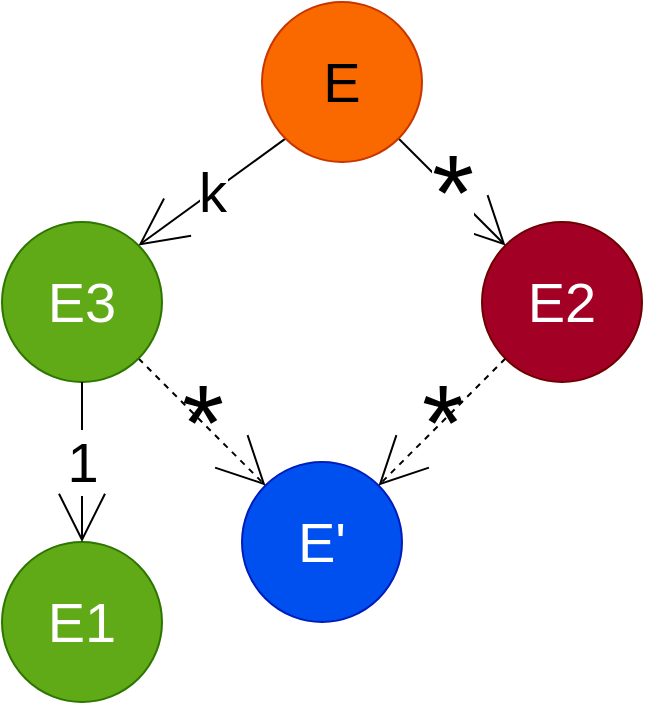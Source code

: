 <mxfile>
    <diagram id="jQioMgZ77aRWDrUcnonD" name="Page-1">
        <mxGraphModel dx="429" dy="890" grid="1" gridSize="10" guides="1" tooltips="1" connect="1" arrows="1" fold="1" page="1" pageScale="1" pageWidth="850" pageHeight="1100" math="0" shadow="0">
            <root>
                <mxCell id="0"/>
                <mxCell id="1" parent="0"/>
                <mxCell id="2" value="k" style="rounded=0;orthogonalLoop=1;jettySize=auto;html=1;exitX=0;exitY=1;exitDx=0;exitDy=0;entryX=1;entryY=0;entryDx=0;entryDy=0;fontSize=28;endArrow=open;endFill=0;endSize=22;" edge="1" parent="1" source="4" target="10">
                    <mxGeometry relative="1" as="geometry"/>
                </mxCell>
                <mxCell id="3" value="*" style="edgeStyle=none;orthogonalLoop=1;jettySize=auto;html=1;exitX=1;exitY=1;exitDx=0;exitDy=0;entryX=0;entryY=0;entryDx=0;entryDy=0;fontSize=54;endArrow=open;endFill=0;endSize=22;" edge="1" parent="1" source="4" target="8">
                    <mxGeometry relative="1" as="geometry"/>
                </mxCell>
                <mxCell id="4" value="E" style="ellipse;whiteSpace=wrap;html=1;aspect=fixed;fontSize=28;fillColor=#fa6800;strokeColor=#C73500;fontColor=#000000;" vertex="1" parent="1">
                    <mxGeometry x="130" y="10" width="80" height="80" as="geometry"/>
                </mxCell>
                <mxCell id="5" value="*" style="edgeStyle=none;orthogonalLoop=1;jettySize=auto;html=1;exitX=1;exitY=1;exitDx=0;exitDy=0;entryX=0;entryY=0;entryDx=0;entryDy=0;fontSize=54;endArrow=open;endFill=0;endSize=22;dashed=1;labelBackgroundColor=none;" edge="1" parent="1" source="10" target="9">
                    <mxGeometry relative="1" as="geometry"/>
                </mxCell>
                <mxCell id="6" value="E1" style="ellipse;whiteSpace=wrap;html=1;aspect=fixed;fontSize=28;fillColor=#60a917;strokeColor=#2D7600;fontColor=#ffffff;" vertex="1" parent="1">
                    <mxGeometry y="280" width="80" height="80" as="geometry"/>
                </mxCell>
                <mxCell id="7" value="*" style="edgeStyle=none;orthogonalLoop=1;jettySize=auto;html=1;exitX=0;exitY=1;exitDx=0;exitDy=0;entryX=1;entryY=0;entryDx=0;entryDy=0;fontSize=54;endArrow=open;endFill=0;endSize=22;dashed=1;labelBackgroundColor=none;" edge="1" parent="1" source="8" target="9">
                    <mxGeometry relative="1" as="geometry"/>
                </mxCell>
                <mxCell id="8" value="E2" style="ellipse;whiteSpace=wrap;html=1;aspect=fixed;fontSize=28;fillColor=#a20025;strokeColor=#6F0000;fontColor=#ffffff;" vertex="1" parent="1">
                    <mxGeometry x="240" y="120" width="80" height="80" as="geometry"/>
                </mxCell>
                <mxCell id="9" value="E'" style="ellipse;whiteSpace=wrap;html=1;aspect=fixed;fontSize=28;fillColor=#0050ef;strokeColor=#001DBC;fontColor=#ffffff;" vertex="1" parent="1">
                    <mxGeometry x="120" y="240" width="80" height="80" as="geometry"/>
                </mxCell>
                <mxCell id="10" value="E3" style="ellipse;whiteSpace=wrap;html=1;aspect=fixed;fontSize=28;fillColor=#60a917;strokeColor=#2D7600;fontColor=#ffffff;" vertex="1" parent="1">
                    <mxGeometry y="120" width="80" height="80" as="geometry"/>
                </mxCell>
                <mxCell id="12" value="1" style="rounded=0;orthogonalLoop=1;jettySize=auto;html=1;exitX=0.5;exitY=1;exitDx=0;exitDy=0;entryX=0.5;entryY=0;entryDx=0;entryDy=0;fontSize=28;endArrow=open;endFill=0;endSize=22;" edge="1" parent="1" source="10" target="6">
                    <mxGeometry relative="1" as="geometry">
                        <mxPoint x="129.996" y="176.564" as="sourcePoint"/>
                        <mxPoint x="16.564" y="149.996" as="targetPoint"/>
                    </mxGeometry>
                </mxCell>
            </root>
        </mxGraphModel>
    </diagram>
</mxfile>